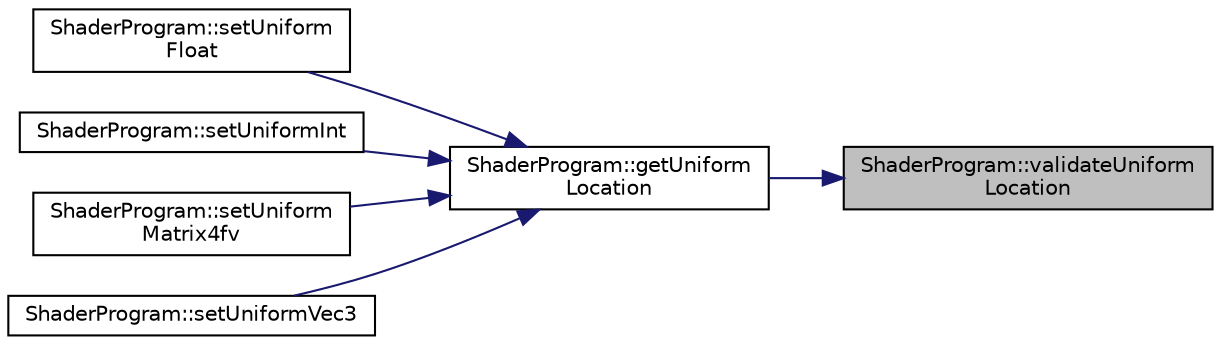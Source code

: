 digraph "ShaderProgram::validateUniformLocation"
{
 // INTERACTIVE_SVG=YES
 // LATEX_PDF_SIZE
  bgcolor="transparent";
  edge [fontname="Helvetica",fontsize="10",labelfontname="Helvetica",labelfontsize="10"];
  node [fontname="Helvetica",fontsize="10",shape=record];
  rankdir="RL";
  Node1 [label="ShaderProgram::validateUniform\lLocation",height=0.2,width=0.4,color="black", fillcolor="grey75", style="filled", fontcolor="black",tooltip=" "];
  Node1 -> Node2 [dir="back",color="midnightblue",fontsize="10",style="solid",fontname="Helvetica"];
  Node2 [label="ShaderProgram::getUniform\lLocation",height=0.2,width=0.4,color="black",URL="$d8/dc4/class_shader_program.html#ae70d50cf98331a30dddb1f7183fc5b08",tooltip=" "];
  Node2 -> Node3 [dir="back",color="midnightblue",fontsize="10",style="solid",fontname="Helvetica"];
  Node3 [label="ShaderProgram::setUniform\lFloat",height=0.2,width=0.4,color="black",URL="$d8/dc4/class_shader_program.html#a8eb02cad5cf01470018881d85e0ba726",tooltip=" "];
  Node2 -> Node4 [dir="back",color="midnightblue",fontsize="10",style="solid",fontname="Helvetica"];
  Node4 [label="ShaderProgram::setUniformInt",height=0.2,width=0.4,color="black",URL="$d8/dc4/class_shader_program.html#a20455c25e6482499745a915f8dfacb69",tooltip=" "];
  Node2 -> Node5 [dir="back",color="midnightblue",fontsize="10",style="solid",fontname="Helvetica"];
  Node5 [label="ShaderProgram::setUniform\lMatrix4fv",height=0.2,width=0.4,color="black",URL="$d8/dc4/class_shader_program.html#a3187754c546e322728a9545288ac80b0",tooltip=" "];
  Node2 -> Node6 [dir="back",color="midnightblue",fontsize="10",style="solid",fontname="Helvetica"];
  Node6 [label="ShaderProgram::setUniformVec3",height=0.2,width=0.4,color="black",URL="$d8/dc4/class_shader_program.html#a048a4f5b95b0ee92d854c81440f71295",tooltip=" "];
}

